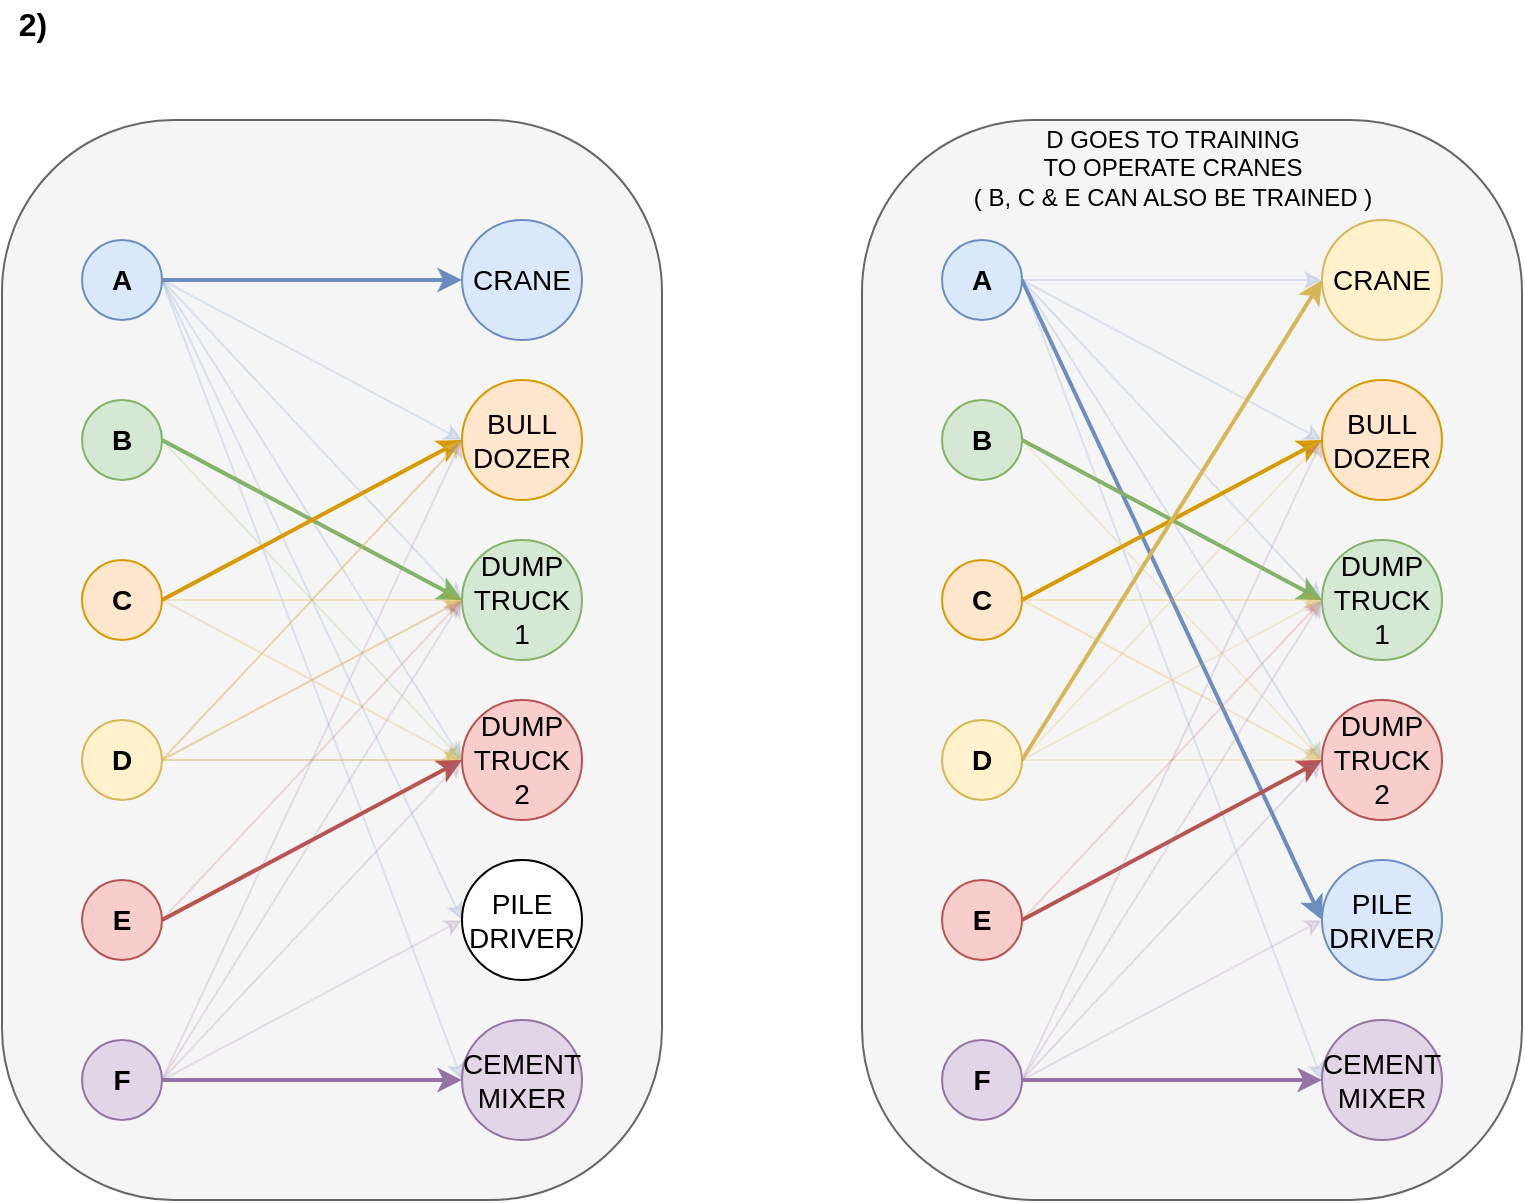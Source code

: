 <mxfile version="12.2.3" type="github" pages="1">
  <diagram id="MqKJ6M4AEW0YFENgOs9T" name="Page-1">
    <mxGraphModel dx="843" dy="389" grid="1" gridSize="10" guides="1" tooltips="1" connect="1" arrows="1" fold="1" page="1" pageScale="1" pageWidth="850" pageHeight="1100" math="0" shadow="0">
      <root>
        <mxCell id="0"/>
        <mxCell id="1" parent="0"/>
        <mxCell id="p-0Q1d95UfHn5TYhovh6-84" value="" style="rounded=1;whiteSpace=wrap;html=1;align=center;arcSize=26;fillColor=#f5f5f5;strokeColor=#666666;fontColor=#333333;" parent="1" vertex="1">
          <mxGeometry x="470" y="100" width="330" height="540" as="geometry"/>
        </mxCell>
        <mxCell id="p-0Q1d95UfHn5TYhovh6-82" value="" style="rounded=1;whiteSpace=wrap;html=1;align=center;arcSize=26;fillColor=#f5f5f5;strokeColor=#666666;fontColor=#333333;" parent="1" vertex="1">
          <mxGeometry x="40" y="100" width="330" height="540" as="geometry"/>
        </mxCell>
        <mxCell id="p-0Q1d95UfHn5TYhovh6-25" style="rounded=0;orthogonalLoop=1;jettySize=auto;html=1;exitX=1;exitY=0.5;exitDx=0;exitDy=0;entryX=0;entryY=0.5;entryDx=0;entryDy=0;strokeWidth=2;fillColor=#dae8fc;strokeColor=#6c8ebf;" parent="1" source="p-0Q1d95UfHn5TYhovh6-1" target="p-0Q1d95UfHn5TYhovh6-13" edge="1">
          <mxGeometry relative="1" as="geometry"/>
        </mxCell>
        <mxCell id="p-0Q1d95UfHn5TYhovh6-26" style="edgeStyle=none;rounded=0;orthogonalLoop=1;jettySize=auto;html=1;exitX=1;exitY=0.5;exitDx=0;exitDy=0;entryX=0;entryY=0.5;entryDx=0;entryDy=0;opacity=20;fillColor=#dae8fc;strokeColor=#6c8ebf;" parent="1" source="p-0Q1d95UfHn5TYhovh6-1" target="p-0Q1d95UfHn5TYhovh6-14" edge="1">
          <mxGeometry relative="1" as="geometry"/>
        </mxCell>
        <mxCell id="p-0Q1d95UfHn5TYhovh6-27" style="edgeStyle=none;rounded=0;orthogonalLoop=1;jettySize=auto;html=1;exitX=1;exitY=0.5;exitDx=0;exitDy=0;entryX=0;entryY=0.5;entryDx=0;entryDy=0;opacity=20;fillColor=#dae8fc;strokeColor=#6c8ebf;" parent="1" source="p-0Q1d95UfHn5TYhovh6-1" target="p-0Q1d95UfHn5TYhovh6-19" edge="1">
          <mxGeometry relative="1" as="geometry"/>
        </mxCell>
        <mxCell id="p-0Q1d95UfHn5TYhovh6-28" style="edgeStyle=none;rounded=0;orthogonalLoop=1;jettySize=auto;html=1;exitX=1;exitY=0.5;exitDx=0;exitDy=0;entryX=0;entryY=0.5;entryDx=0;entryDy=0;opacity=20;fillColor=#dae8fc;strokeColor=#6c8ebf;" parent="1" source="p-0Q1d95UfHn5TYhovh6-1" target="p-0Q1d95UfHn5TYhovh6-21" edge="1">
          <mxGeometry relative="1" as="geometry"/>
        </mxCell>
        <mxCell id="p-0Q1d95UfHn5TYhovh6-29" style="edgeStyle=none;rounded=0;orthogonalLoop=1;jettySize=auto;html=1;exitX=1;exitY=0.5;exitDx=0;exitDy=0;entryX=0;entryY=0.5;entryDx=0;entryDy=0;opacity=20;fillColor=#dae8fc;strokeColor=#6c8ebf;" parent="1" source="p-0Q1d95UfHn5TYhovh6-1" target="p-0Q1d95UfHn5TYhovh6-23" edge="1">
          <mxGeometry relative="1" as="geometry"/>
        </mxCell>
        <mxCell id="p-0Q1d95UfHn5TYhovh6-30" style="edgeStyle=none;rounded=0;orthogonalLoop=1;jettySize=auto;html=1;exitX=1;exitY=0.5;exitDx=0;exitDy=0;entryX=0;entryY=0.5;entryDx=0;entryDy=0;opacity=20;fillColor=#dae8fc;strokeColor=#6c8ebf;" parent="1" source="p-0Q1d95UfHn5TYhovh6-1" target="p-0Q1d95UfHn5TYhovh6-24" edge="1">
          <mxGeometry relative="1" as="geometry"/>
        </mxCell>
        <mxCell id="p-0Q1d95UfHn5TYhovh6-1" value="&lt;b&gt;&lt;font style=&quot;font-size: 14px&quot;&gt;A&lt;/font&gt;&lt;/b&gt;" style="ellipse;whiteSpace=wrap;html=1;aspect=fixed;fillColor=#dae8fc;strokeColor=#6c8ebf;" parent="1" vertex="1">
          <mxGeometry x="80" y="160" width="40" height="40" as="geometry"/>
        </mxCell>
        <mxCell id="p-0Q1d95UfHn5TYhovh6-43" style="edgeStyle=none;rounded=0;orthogonalLoop=1;jettySize=auto;html=1;exitX=1;exitY=0.5;exitDx=0;exitDy=0;strokeWidth=2;fillColor=#d5e8d4;strokeColor=#82b366;" parent="1" source="p-0Q1d95UfHn5TYhovh6-2" edge="1">
          <mxGeometry relative="1" as="geometry">
            <mxPoint x="270" y="340" as="targetPoint"/>
          </mxGeometry>
        </mxCell>
        <mxCell id="p-0Q1d95UfHn5TYhovh6-44" style="edgeStyle=none;rounded=0;orthogonalLoop=1;jettySize=auto;html=1;exitX=1;exitY=0.5;exitDx=0;exitDy=0;entryX=0;entryY=0.5;entryDx=0;entryDy=0;opacity=20;fillColor=#d5e8d4;strokeColor=#82b366;" parent="1" source="p-0Q1d95UfHn5TYhovh6-2" target="p-0Q1d95UfHn5TYhovh6-21" edge="1">
          <mxGeometry relative="1" as="geometry"/>
        </mxCell>
        <mxCell id="p-0Q1d95UfHn5TYhovh6-2" value="&lt;b style=&quot;white-space: normal&quot;&gt;&lt;font style=&quot;font-size: 14px&quot;&gt;B&lt;/font&gt;&lt;/b&gt;" style="ellipse;whiteSpace=wrap;html=1;aspect=fixed;fillColor=#d5e8d4;strokeColor=#82b366;" parent="1" vertex="1">
          <mxGeometry x="80" y="240" width="40" height="40" as="geometry"/>
        </mxCell>
        <mxCell id="p-0Q1d95UfHn5TYhovh6-37" style="edgeStyle=none;rounded=0;orthogonalLoop=1;jettySize=auto;html=1;exitX=1;exitY=0.5;exitDx=0;exitDy=0;entryX=0;entryY=0.5;entryDx=0;entryDy=0;strokeWidth=2;fillColor=#ffe6cc;strokeColor=#d79b00;" parent="1" source="p-0Q1d95UfHn5TYhovh6-3" target="p-0Q1d95UfHn5TYhovh6-14" edge="1">
          <mxGeometry relative="1" as="geometry"/>
        </mxCell>
        <mxCell id="p-0Q1d95UfHn5TYhovh6-38" style="edgeStyle=none;rounded=0;orthogonalLoop=1;jettySize=auto;html=1;exitX=1;exitY=0.5;exitDx=0;exitDy=0;entryX=0;entryY=0.5;entryDx=0;entryDy=0;opacity=20;fillColor=#ffe6cc;strokeColor=#d79b00;" parent="1" source="p-0Q1d95UfHn5TYhovh6-3" target="p-0Q1d95UfHn5TYhovh6-19" edge="1">
          <mxGeometry relative="1" as="geometry"/>
        </mxCell>
        <mxCell id="p-0Q1d95UfHn5TYhovh6-39" style="edgeStyle=none;rounded=0;orthogonalLoop=1;jettySize=auto;html=1;exitX=1;exitY=0.5;exitDx=0;exitDy=0;entryX=0;entryY=0.5;entryDx=0;entryDy=0;opacity=20;fillColor=#ffe6cc;strokeColor=#d79b00;" parent="1" source="p-0Q1d95UfHn5TYhovh6-3" target="p-0Q1d95UfHn5TYhovh6-21" edge="1">
          <mxGeometry relative="1" as="geometry"/>
        </mxCell>
        <mxCell id="p-0Q1d95UfHn5TYhovh6-3" value="&lt;b style=&quot;white-space: normal&quot;&gt;&lt;font style=&quot;font-size: 14px&quot;&gt;C&lt;/font&gt;&lt;/b&gt;" style="ellipse;whiteSpace=wrap;html=1;aspect=fixed;fillColor=#ffe6cc;strokeColor=#d79b00;" parent="1" vertex="1">
          <mxGeometry x="80" y="320" width="40" height="40" as="geometry"/>
        </mxCell>
        <mxCell id="p-0Q1d95UfHn5TYhovh6-40" style="edgeStyle=none;rounded=0;orthogonalLoop=1;jettySize=auto;html=1;exitX=1;exitY=0.5;exitDx=0;exitDy=0;entryX=0;entryY=0.5;entryDx=0;entryDy=0;opacity=50;fillColor=#fff2cc;strokeColor=#d6b656;" parent="1" source="p-0Q1d95UfHn5TYhovh6-4" target="p-0Q1d95UfHn5TYhovh6-14" edge="1">
          <mxGeometry relative="1" as="geometry"/>
        </mxCell>
        <mxCell id="p-0Q1d95UfHn5TYhovh6-41" style="edgeStyle=none;rounded=0;orthogonalLoop=1;jettySize=auto;html=1;exitX=1;exitY=0.5;exitDx=0;exitDy=0;entryX=0;entryY=0.5;entryDx=0;entryDy=0;opacity=50;fillColor=#fff2cc;strokeColor=#d6b656;" parent="1" source="p-0Q1d95UfHn5TYhovh6-4" target="p-0Q1d95UfHn5TYhovh6-19" edge="1">
          <mxGeometry relative="1" as="geometry"/>
        </mxCell>
        <mxCell id="p-0Q1d95UfHn5TYhovh6-42" style="edgeStyle=none;rounded=0;orthogonalLoop=1;jettySize=auto;html=1;exitX=1;exitY=0.5;exitDx=0;exitDy=0;entryX=0;entryY=0.5;entryDx=0;entryDy=0;opacity=50;fillColor=#fff2cc;strokeColor=#d6b656;" parent="1" source="p-0Q1d95UfHn5TYhovh6-4" target="p-0Q1d95UfHn5TYhovh6-21" edge="1">
          <mxGeometry relative="1" as="geometry"/>
        </mxCell>
        <mxCell id="p-0Q1d95UfHn5TYhovh6-4" value="&lt;b style=&quot;white-space: normal&quot;&gt;&lt;font style=&quot;font-size: 14px&quot;&gt;D&lt;/font&gt;&lt;/b&gt;" style="ellipse;whiteSpace=wrap;html=1;aspect=fixed;fillColor=#fff2cc;strokeColor=#d6b656;" parent="1" vertex="1">
          <mxGeometry x="80" y="400" width="40" height="40" as="geometry"/>
        </mxCell>
        <mxCell id="p-0Q1d95UfHn5TYhovh6-45" style="edgeStyle=none;rounded=0;orthogonalLoop=1;jettySize=auto;html=1;exitX=1;exitY=0.5;exitDx=0;exitDy=0;opacity=20;fillColor=#f8cecc;strokeColor=#b85450;" parent="1" source="p-0Q1d95UfHn5TYhovh6-5" edge="1">
          <mxGeometry relative="1" as="geometry">
            <mxPoint x="270" y="340" as="targetPoint"/>
          </mxGeometry>
        </mxCell>
        <mxCell id="p-0Q1d95UfHn5TYhovh6-46" style="edgeStyle=none;rounded=0;orthogonalLoop=1;jettySize=auto;html=1;exitX=1;exitY=0.5;exitDx=0;exitDy=0;entryX=0;entryY=0.5;entryDx=0;entryDy=0;strokeWidth=2;fillColor=#f8cecc;strokeColor=#b85450;" parent="1" source="p-0Q1d95UfHn5TYhovh6-5" target="p-0Q1d95UfHn5TYhovh6-21" edge="1">
          <mxGeometry relative="1" as="geometry"/>
        </mxCell>
        <mxCell id="p-0Q1d95UfHn5TYhovh6-5" value="&lt;b style=&quot;white-space: normal&quot;&gt;&lt;font style=&quot;font-size: 14px&quot;&gt;E&lt;/font&gt;&lt;/b&gt;" style="ellipse;whiteSpace=wrap;html=1;aspect=fixed;fillColor=#f8cecc;strokeColor=#b85450;" parent="1" vertex="1">
          <mxGeometry x="80" y="480" width="40" height="40" as="geometry"/>
        </mxCell>
        <mxCell id="p-0Q1d95UfHn5TYhovh6-31" style="edgeStyle=none;rounded=0;orthogonalLoop=1;jettySize=auto;html=1;exitX=1;exitY=0.5;exitDx=0;exitDy=0;entryX=0;entryY=0.5;entryDx=0;entryDy=0;strokeWidth=2;fillColor=#e1d5e7;strokeColor=#9673a6;" parent="1" source="p-0Q1d95UfHn5TYhovh6-6" target="p-0Q1d95UfHn5TYhovh6-24" edge="1">
          <mxGeometry relative="1" as="geometry"/>
        </mxCell>
        <mxCell id="p-0Q1d95UfHn5TYhovh6-32" style="edgeStyle=none;rounded=0;orthogonalLoop=1;jettySize=auto;html=1;exitX=1;exitY=0.5;exitDx=0;exitDy=0;entryX=0;entryY=0.5;entryDx=0;entryDy=0;opacity=20;fillColor=#e1d5e7;strokeColor=#9673a6;" parent="1" source="p-0Q1d95UfHn5TYhovh6-6" target="p-0Q1d95UfHn5TYhovh6-23" edge="1">
          <mxGeometry relative="1" as="geometry"/>
        </mxCell>
        <mxCell id="p-0Q1d95UfHn5TYhovh6-33" style="edgeStyle=none;rounded=0;orthogonalLoop=1;jettySize=auto;html=1;exitX=1;exitY=0.5;exitDx=0;exitDy=0;entryX=0;entryY=0.5;entryDx=0;entryDy=0;opacity=20;fillColor=#e1d5e7;strokeColor=#9673a6;" parent="1" source="p-0Q1d95UfHn5TYhovh6-6" target="p-0Q1d95UfHn5TYhovh6-21" edge="1">
          <mxGeometry relative="1" as="geometry"/>
        </mxCell>
        <mxCell id="p-0Q1d95UfHn5TYhovh6-34" style="edgeStyle=none;rounded=0;orthogonalLoop=1;jettySize=auto;html=1;exitX=1;exitY=0.5;exitDx=0;exitDy=0;entryX=0;entryY=0.5;entryDx=0;entryDy=0;opacity=20;fillColor=#e1d5e7;strokeColor=#9673a6;" parent="1" source="p-0Q1d95UfHn5TYhovh6-6" target="p-0Q1d95UfHn5TYhovh6-19" edge="1">
          <mxGeometry relative="1" as="geometry"/>
        </mxCell>
        <mxCell id="p-0Q1d95UfHn5TYhovh6-36" style="edgeStyle=none;rounded=0;orthogonalLoop=1;jettySize=auto;html=1;exitX=1;exitY=0.5;exitDx=0;exitDy=0;entryX=0;entryY=0.5;entryDx=0;entryDy=0;opacity=20;fillColor=#e1d5e7;strokeColor=#9673a6;" parent="1" source="p-0Q1d95UfHn5TYhovh6-6" target="p-0Q1d95UfHn5TYhovh6-14" edge="1">
          <mxGeometry relative="1" as="geometry"/>
        </mxCell>
        <mxCell id="p-0Q1d95UfHn5TYhovh6-6" value="&lt;span style=&quot;font-size: 14px&quot;&gt;&lt;b&gt;F&lt;/b&gt;&lt;/span&gt;" style="ellipse;whiteSpace=wrap;html=1;aspect=fixed;fillColor=#e1d5e7;strokeColor=#9673a6;" parent="1" vertex="1">
          <mxGeometry x="80" y="560" width="40" height="40" as="geometry"/>
        </mxCell>
        <mxCell id="p-0Q1d95UfHn5TYhovh6-13" value="&lt;font style=&quot;font-size: 14px&quot;&gt;CRANE&lt;/font&gt;" style="ellipse;whiteSpace=wrap;html=1;aspect=fixed;fillColor=#dae8fc;strokeColor=#6c8ebf;" parent="1" vertex="1">
          <mxGeometry x="270" y="150" width="60" height="60" as="geometry"/>
        </mxCell>
        <mxCell id="p-0Q1d95UfHn5TYhovh6-14" value="&lt;font style=&quot;font-size: 14px&quot;&gt;BULL&lt;br&gt;DOZER&lt;/font&gt;" style="ellipse;whiteSpace=wrap;html=1;aspect=fixed;fillColor=#ffe6cc;strokeColor=#d79b00;" parent="1" vertex="1">
          <mxGeometry x="270" y="230" width="60" height="60" as="geometry"/>
        </mxCell>
        <mxCell id="p-0Q1d95UfHn5TYhovh6-19" value="&lt;font style=&quot;font-size: 14px&quot;&gt;DUMP&lt;br&gt;TRUCK&lt;br&gt;1&lt;/font&gt;" style="ellipse;whiteSpace=wrap;html=1;aspect=fixed;fillColor=#d5e8d4;strokeColor=#82b366;" parent="1" vertex="1">
          <mxGeometry x="270" y="310" width="60" height="60" as="geometry"/>
        </mxCell>
        <mxCell id="p-0Q1d95UfHn5TYhovh6-21" value="&lt;font style=&quot;font-size: 14px&quot;&gt;DUMP&lt;br&gt;TRUCK&lt;br&gt;2&lt;/font&gt;" style="ellipse;whiteSpace=wrap;html=1;aspect=fixed;fillColor=#f8cecc;strokeColor=#b85450;" parent="1" vertex="1">
          <mxGeometry x="270" y="390" width="60" height="60" as="geometry"/>
        </mxCell>
        <mxCell id="p-0Q1d95UfHn5TYhovh6-23" value="&lt;font style=&quot;font-size: 14px&quot;&gt;PILE&lt;br&gt;DRIVER&lt;/font&gt;" style="ellipse;whiteSpace=wrap;html=1;aspect=fixed;" parent="1" vertex="1">
          <mxGeometry x="270" y="470" width="60" height="60" as="geometry"/>
        </mxCell>
        <mxCell id="p-0Q1d95UfHn5TYhovh6-24" value="&lt;span style=&quot;font-size: 14px&quot;&gt;CEMENT&lt;br&gt;&lt;/span&gt;&lt;font style=&quot;font-size: 14px&quot;&gt;MIXER&lt;/font&gt;" style="ellipse;whiteSpace=wrap;html=1;aspect=fixed;fillColor=#e1d5e7;strokeColor=#9673a6;" parent="1" vertex="1">
          <mxGeometry x="270" y="550" width="60" height="60" as="geometry"/>
        </mxCell>
        <mxCell id="p-0Q1d95UfHn5TYhovh6-47" style="rounded=0;orthogonalLoop=1;jettySize=auto;html=1;exitX=1;exitY=0.5;exitDx=0;exitDy=0;entryX=0;entryY=0.5;entryDx=0;entryDy=0;strokeWidth=1;opacity=20;fillColor=#dae8fc;strokeColor=#6c8ebf;" parent="1" source="p-0Q1d95UfHn5TYhovh6-53" target="p-0Q1d95UfHn5TYhovh6-74" edge="1">
          <mxGeometry relative="1" as="geometry"/>
        </mxCell>
        <mxCell id="p-0Q1d95UfHn5TYhovh6-48" style="edgeStyle=none;rounded=0;orthogonalLoop=1;jettySize=auto;html=1;exitX=1;exitY=0.5;exitDx=0;exitDy=0;entryX=0;entryY=0.5;entryDx=0;entryDy=0;opacity=20;fillColor=#dae8fc;strokeColor=#6c8ebf;" parent="1" source="p-0Q1d95UfHn5TYhovh6-53" target="p-0Q1d95UfHn5TYhovh6-75" edge="1">
          <mxGeometry relative="1" as="geometry"/>
        </mxCell>
        <mxCell id="p-0Q1d95UfHn5TYhovh6-49" style="edgeStyle=none;rounded=0;orthogonalLoop=1;jettySize=auto;html=1;exitX=1;exitY=0.5;exitDx=0;exitDy=0;entryX=0;entryY=0.5;entryDx=0;entryDy=0;opacity=20;fillColor=#dae8fc;strokeColor=#6c8ebf;" parent="1" source="p-0Q1d95UfHn5TYhovh6-53" target="p-0Q1d95UfHn5TYhovh6-76" edge="1">
          <mxGeometry relative="1" as="geometry"/>
        </mxCell>
        <mxCell id="p-0Q1d95UfHn5TYhovh6-50" style="edgeStyle=none;rounded=0;orthogonalLoop=1;jettySize=auto;html=1;exitX=1;exitY=0.5;exitDx=0;exitDy=0;entryX=0;entryY=0.5;entryDx=0;entryDy=0;opacity=20;fillColor=#dae8fc;strokeColor=#6c8ebf;" parent="1" source="p-0Q1d95UfHn5TYhovh6-53" target="p-0Q1d95UfHn5TYhovh6-77" edge="1">
          <mxGeometry relative="1" as="geometry"/>
        </mxCell>
        <mxCell id="p-0Q1d95UfHn5TYhovh6-51" style="edgeStyle=none;rounded=0;orthogonalLoop=1;jettySize=auto;html=1;exitX=1;exitY=0.5;exitDx=0;exitDy=0;entryX=0;entryY=0.5;entryDx=0;entryDy=0;strokeWidth=2;fillColor=#dae8fc;strokeColor=#6c8ebf;" parent="1" source="p-0Q1d95UfHn5TYhovh6-53" target="p-0Q1d95UfHn5TYhovh6-78" edge="1">
          <mxGeometry relative="1" as="geometry"/>
        </mxCell>
        <mxCell id="p-0Q1d95UfHn5TYhovh6-52" style="edgeStyle=none;rounded=0;orthogonalLoop=1;jettySize=auto;html=1;exitX=1;exitY=0.5;exitDx=0;exitDy=0;entryX=0;entryY=0.5;entryDx=0;entryDy=0;opacity=20;fillColor=#dae8fc;strokeColor=#6c8ebf;" parent="1" source="p-0Q1d95UfHn5TYhovh6-53" target="p-0Q1d95UfHn5TYhovh6-79" edge="1">
          <mxGeometry relative="1" as="geometry"/>
        </mxCell>
        <mxCell id="p-0Q1d95UfHn5TYhovh6-53" value="&lt;b&gt;&lt;font style=&quot;font-size: 14px&quot;&gt;A&lt;/font&gt;&lt;/b&gt;" style="ellipse;whiteSpace=wrap;html=1;aspect=fixed;fillColor=#dae8fc;strokeColor=#6c8ebf;" parent="1" vertex="1">
          <mxGeometry x="510" y="160" width="40" height="40" as="geometry"/>
        </mxCell>
        <mxCell id="p-0Q1d95UfHn5TYhovh6-54" style="edgeStyle=none;rounded=0;orthogonalLoop=1;jettySize=auto;html=1;exitX=1;exitY=0.5;exitDx=0;exitDy=0;strokeWidth=2;fillColor=#d5e8d4;strokeColor=#82b366;" parent="1" source="p-0Q1d95UfHn5TYhovh6-56" edge="1">
          <mxGeometry relative="1" as="geometry">
            <mxPoint x="700" y="340" as="targetPoint"/>
          </mxGeometry>
        </mxCell>
        <mxCell id="p-0Q1d95UfHn5TYhovh6-55" style="edgeStyle=none;rounded=0;orthogonalLoop=1;jettySize=auto;html=1;exitX=1;exitY=0.5;exitDx=0;exitDy=0;entryX=0;entryY=0.5;entryDx=0;entryDy=0;opacity=20;fillColor=#fff2cc;strokeColor=#d6b656;" parent="1" source="p-0Q1d95UfHn5TYhovh6-56" target="p-0Q1d95UfHn5TYhovh6-77" edge="1">
          <mxGeometry relative="1" as="geometry"/>
        </mxCell>
        <mxCell id="p-0Q1d95UfHn5TYhovh6-56" value="&lt;b style=&quot;white-space: normal&quot;&gt;&lt;font style=&quot;font-size: 14px&quot;&gt;B&lt;/font&gt;&lt;/b&gt;" style="ellipse;whiteSpace=wrap;html=1;aspect=fixed;fillColor=#d5e8d4;strokeColor=#82b366;" parent="1" vertex="1">
          <mxGeometry x="510" y="240" width="40" height="40" as="geometry"/>
        </mxCell>
        <mxCell id="p-0Q1d95UfHn5TYhovh6-57" style="edgeStyle=none;rounded=0;orthogonalLoop=1;jettySize=auto;html=1;exitX=1;exitY=0.5;exitDx=0;exitDy=0;entryX=0;entryY=0.5;entryDx=0;entryDy=0;strokeWidth=2;fillColor=#ffe6cc;strokeColor=#d79b00;" parent="1" source="p-0Q1d95UfHn5TYhovh6-60" target="p-0Q1d95UfHn5TYhovh6-75" edge="1">
          <mxGeometry relative="1" as="geometry"/>
        </mxCell>
        <mxCell id="p-0Q1d95UfHn5TYhovh6-58" style="edgeStyle=none;rounded=0;orthogonalLoop=1;jettySize=auto;html=1;exitX=1;exitY=0.5;exitDx=0;exitDy=0;entryX=0;entryY=0.5;entryDx=0;entryDy=0;opacity=20;fillColor=#ffe6cc;strokeColor=#d79b00;" parent="1" source="p-0Q1d95UfHn5TYhovh6-60" target="p-0Q1d95UfHn5TYhovh6-76" edge="1">
          <mxGeometry relative="1" as="geometry"/>
        </mxCell>
        <mxCell id="p-0Q1d95UfHn5TYhovh6-59" style="edgeStyle=none;rounded=0;orthogonalLoop=1;jettySize=auto;html=1;exitX=1;exitY=0.5;exitDx=0;exitDy=0;entryX=0;entryY=0.5;entryDx=0;entryDy=0;opacity=20;fillColor=#ffe6cc;strokeColor=#d79b00;" parent="1" source="p-0Q1d95UfHn5TYhovh6-60" target="p-0Q1d95UfHn5TYhovh6-77" edge="1">
          <mxGeometry relative="1" as="geometry"/>
        </mxCell>
        <mxCell id="p-0Q1d95UfHn5TYhovh6-60" value="&lt;b style=&quot;white-space: normal&quot;&gt;&lt;font style=&quot;font-size: 14px&quot;&gt;C&lt;/font&gt;&lt;/b&gt;" style="ellipse;whiteSpace=wrap;html=1;aspect=fixed;fillColor=#ffe6cc;strokeColor=#d79b00;" parent="1" vertex="1">
          <mxGeometry x="510" y="320" width="40" height="40" as="geometry"/>
        </mxCell>
        <mxCell id="p-0Q1d95UfHn5TYhovh6-61" style="edgeStyle=none;rounded=0;orthogonalLoop=1;jettySize=auto;html=1;exitX=1;exitY=0.5;exitDx=0;exitDy=0;entryX=0;entryY=0.5;entryDx=0;entryDy=0;opacity=20;fillColor=#fff2cc;strokeColor=#d6b656;" parent="1" source="p-0Q1d95UfHn5TYhovh6-64" target="p-0Q1d95UfHn5TYhovh6-75" edge="1">
          <mxGeometry relative="1" as="geometry"/>
        </mxCell>
        <mxCell id="p-0Q1d95UfHn5TYhovh6-62" style="edgeStyle=none;rounded=0;orthogonalLoop=1;jettySize=auto;html=1;exitX=1;exitY=0.5;exitDx=0;exitDy=0;entryX=0;entryY=0.5;entryDx=0;entryDy=0;opacity=20;fillColor=#fff2cc;strokeColor=#d6b656;" parent="1" source="p-0Q1d95UfHn5TYhovh6-64" target="p-0Q1d95UfHn5TYhovh6-76" edge="1">
          <mxGeometry relative="1" as="geometry"/>
        </mxCell>
        <mxCell id="p-0Q1d95UfHn5TYhovh6-63" style="edgeStyle=none;rounded=0;orthogonalLoop=1;jettySize=auto;html=1;exitX=1;exitY=0.5;exitDx=0;exitDy=0;entryX=0;entryY=0.5;entryDx=0;entryDy=0;opacity=20;fillColor=#fff2cc;strokeColor=#d6b656;" parent="1" source="p-0Q1d95UfHn5TYhovh6-64" target="p-0Q1d95UfHn5TYhovh6-77" edge="1">
          <mxGeometry relative="1" as="geometry"/>
        </mxCell>
        <mxCell id="p-0Q1d95UfHn5TYhovh6-80" style="edgeStyle=none;rounded=0;orthogonalLoop=1;jettySize=auto;html=1;exitX=1;exitY=0.5;exitDx=0;exitDy=0;entryX=0;entryY=0.5;entryDx=0;entryDy=0;strokeWidth=2;fillColor=#fff2cc;strokeColor=#d6b656;" parent="1" source="p-0Q1d95UfHn5TYhovh6-64" target="p-0Q1d95UfHn5TYhovh6-74" edge="1">
          <mxGeometry relative="1" as="geometry"/>
        </mxCell>
        <mxCell id="p-0Q1d95UfHn5TYhovh6-64" value="&lt;b style=&quot;white-space: normal&quot;&gt;&lt;font style=&quot;font-size: 14px&quot;&gt;D&lt;/font&gt;&lt;/b&gt;" style="ellipse;whiteSpace=wrap;html=1;aspect=fixed;fillColor=#fff2cc;strokeColor=#d6b656;" parent="1" vertex="1">
          <mxGeometry x="510" y="400" width="40" height="40" as="geometry"/>
        </mxCell>
        <mxCell id="p-0Q1d95UfHn5TYhovh6-65" style="edgeStyle=none;rounded=0;orthogonalLoop=1;jettySize=auto;html=1;exitX=1;exitY=0.5;exitDx=0;exitDy=0;opacity=20;fillColor=#f8cecc;strokeColor=#b85450;" parent="1" source="p-0Q1d95UfHn5TYhovh6-67" edge="1">
          <mxGeometry relative="1" as="geometry">
            <mxPoint x="700" y="340" as="targetPoint"/>
          </mxGeometry>
        </mxCell>
        <mxCell id="p-0Q1d95UfHn5TYhovh6-66" style="edgeStyle=none;rounded=0;orthogonalLoop=1;jettySize=auto;html=1;exitX=1;exitY=0.5;exitDx=0;exitDy=0;entryX=0;entryY=0.5;entryDx=0;entryDy=0;strokeWidth=2;fillColor=#f8cecc;strokeColor=#b85450;" parent="1" source="p-0Q1d95UfHn5TYhovh6-67" target="p-0Q1d95UfHn5TYhovh6-77" edge="1">
          <mxGeometry relative="1" as="geometry"/>
        </mxCell>
        <mxCell id="p-0Q1d95UfHn5TYhovh6-67" value="&lt;b style=&quot;white-space: normal&quot;&gt;&lt;font style=&quot;font-size: 14px&quot;&gt;E&lt;/font&gt;&lt;/b&gt;" style="ellipse;whiteSpace=wrap;html=1;aspect=fixed;fillColor=#f8cecc;strokeColor=#b85450;" parent="1" vertex="1">
          <mxGeometry x="510" y="480" width="40" height="40" as="geometry"/>
        </mxCell>
        <mxCell id="p-0Q1d95UfHn5TYhovh6-68" style="edgeStyle=none;rounded=0;orthogonalLoop=1;jettySize=auto;html=1;exitX=1;exitY=0.5;exitDx=0;exitDy=0;entryX=0;entryY=0.5;entryDx=0;entryDy=0;strokeWidth=2;fillColor=#e1d5e7;strokeColor=#9673a6;" parent="1" source="p-0Q1d95UfHn5TYhovh6-73" target="p-0Q1d95UfHn5TYhovh6-79" edge="1">
          <mxGeometry relative="1" as="geometry"/>
        </mxCell>
        <mxCell id="p-0Q1d95UfHn5TYhovh6-69" style="edgeStyle=none;rounded=0;orthogonalLoop=1;jettySize=auto;html=1;exitX=1;exitY=0.5;exitDx=0;exitDy=0;entryX=0;entryY=0.5;entryDx=0;entryDy=0;opacity=20;fillColor=#e1d5e7;strokeColor=#9673a6;" parent="1" source="p-0Q1d95UfHn5TYhovh6-73" target="p-0Q1d95UfHn5TYhovh6-78" edge="1">
          <mxGeometry relative="1" as="geometry"/>
        </mxCell>
        <mxCell id="p-0Q1d95UfHn5TYhovh6-70" style="edgeStyle=none;rounded=0;orthogonalLoop=1;jettySize=auto;html=1;exitX=1;exitY=0.5;exitDx=0;exitDy=0;entryX=0;entryY=0.5;entryDx=0;entryDy=0;opacity=20;fillColor=#e1d5e7;strokeColor=#9673a6;" parent="1" source="p-0Q1d95UfHn5TYhovh6-73" target="p-0Q1d95UfHn5TYhovh6-77" edge="1">
          <mxGeometry relative="1" as="geometry"/>
        </mxCell>
        <mxCell id="p-0Q1d95UfHn5TYhovh6-71" style="edgeStyle=none;rounded=0;orthogonalLoop=1;jettySize=auto;html=1;exitX=1;exitY=0.5;exitDx=0;exitDy=0;entryX=0;entryY=0.5;entryDx=0;entryDy=0;opacity=20;fillColor=#e1d5e7;strokeColor=#9673a6;" parent="1" source="p-0Q1d95UfHn5TYhovh6-73" target="p-0Q1d95UfHn5TYhovh6-76" edge="1">
          <mxGeometry relative="1" as="geometry"/>
        </mxCell>
        <mxCell id="p-0Q1d95UfHn5TYhovh6-72" style="edgeStyle=none;rounded=0;orthogonalLoop=1;jettySize=auto;html=1;exitX=1;exitY=0.5;exitDx=0;exitDy=0;entryX=0;entryY=0.5;entryDx=0;entryDy=0;opacity=20;fillColor=#e1d5e7;strokeColor=#9673a6;" parent="1" source="p-0Q1d95UfHn5TYhovh6-73" target="p-0Q1d95UfHn5TYhovh6-75" edge="1">
          <mxGeometry relative="1" as="geometry"/>
        </mxCell>
        <mxCell id="p-0Q1d95UfHn5TYhovh6-73" value="&lt;span style=&quot;font-size: 14px&quot;&gt;&lt;b&gt;F&lt;/b&gt;&lt;/span&gt;" style="ellipse;whiteSpace=wrap;html=1;aspect=fixed;fillColor=#e1d5e7;strokeColor=#9673a6;" parent="1" vertex="1">
          <mxGeometry x="510" y="560" width="40" height="40" as="geometry"/>
        </mxCell>
        <mxCell id="p-0Q1d95UfHn5TYhovh6-74" value="&lt;font style=&quot;font-size: 14px&quot;&gt;CRANE&lt;/font&gt;" style="ellipse;whiteSpace=wrap;html=1;aspect=fixed;fillColor=#fff2cc;strokeColor=#d6b656;" parent="1" vertex="1">
          <mxGeometry x="700" y="150" width="60" height="60" as="geometry"/>
        </mxCell>
        <mxCell id="p-0Q1d95UfHn5TYhovh6-75" value="&lt;font style=&quot;font-size: 14px&quot;&gt;BULL&lt;br&gt;DOZER&lt;/font&gt;" style="ellipse;whiteSpace=wrap;html=1;aspect=fixed;fillColor=#ffe6cc;strokeColor=#d79b00;" parent="1" vertex="1">
          <mxGeometry x="700" y="230" width="60" height="60" as="geometry"/>
        </mxCell>
        <mxCell id="p-0Q1d95UfHn5TYhovh6-76" value="&lt;font style=&quot;font-size: 14px&quot;&gt;DUMP&lt;br&gt;TRUCK&lt;br&gt;1&lt;/font&gt;" style="ellipse;whiteSpace=wrap;html=1;aspect=fixed;fillColor=#d5e8d4;strokeColor=#82b366;" parent="1" vertex="1">
          <mxGeometry x="700" y="310" width="60" height="60" as="geometry"/>
        </mxCell>
        <mxCell id="p-0Q1d95UfHn5TYhovh6-77" value="&lt;font style=&quot;font-size: 14px&quot;&gt;DUMP&lt;br&gt;TRUCK&lt;br&gt;2&lt;/font&gt;" style="ellipse;whiteSpace=wrap;html=1;aspect=fixed;fillColor=#f8cecc;strokeColor=#b85450;" parent="1" vertex="1">
          <mxGeometry x="700" y="390" width="60" height="60" as="geometry"/>
        </mxCell>
        <mxCell id="p-0Q1d95UfHn5TYhovh6-78" value="&lt;font style=&quot;font-size: 14px&quot;&gt;PILE&lt;br&gt;DRIVER&lt;/font&gt;" style="ellipse;whiteSpace=wrap;html=1;aspect=fixed;fillColor=#dae8fc;strokeColor=#6c8ebf;" parent="1" vertex="1">
          <mxGeometry x="700" y="470" width="60" height="60" as="geometry"/>
        </mxCell>
        <mxCell id="p-0Q1d95UfHn5TYhovh6-79" value="&lt;span style=&quot;font-size: 14px&quot;&gt;CEMENT&lt;br&gt;&lt;/span&gt;&lt;font style=&quot;font-size: 14px&quot;&gt;MIXER&lt;/font&gt;" style="ellipse;whiteSpace=wrap;html=1;aspect=fixed;fillColor=#e1d5e7;strokeColor=#9673a6;" parent="1" vertex="1">
          <mxGeometry x="700" y="550" width="60" height="60" as="geometry"/>
        </mxCell>
        <mxCell id="p-0Q1d95UfHn5TYhovh6-81" value="D GOES TO TRAINING&lt;br&gt;TO OPERATE CRANES&lt;br&gt;( B, C &amp;amp; E CAN ALSO BE TRAINED )" style="text;html=1;resizable=0;points=[];autosize=1;align=center;verticalAlign=top;spacingTop=-4;" parent="1" vertex="1">
          <mxGeometry x="520" y="100" width="210" height="40" as="geometry"/>
        </mxCell>
        <mxCell id="p-0Q1d95UfHn5TYhovh6-86" value="&lt;div&gt;&lt;b&gt;&lt;font style=&quot;font-size: 16px&quot;&gt;2)&lt;/font&gt;&lt;/b&gt;&lt;/div&gt;" style="text;html=1;resizable=0;points=[];autosize=1;align=center;verticalAlign=top;spacingTop=-4;" parent="1" vertex="1">
          <mxGeometry x="40" y="40" width="30" height="20" as="geometry"/>
        </mxCell>
      </root>
    </mxGraphModel>
  </diagram>
</mxfile>
